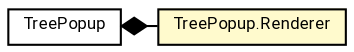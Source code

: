 #!/usr/local/bin/dot
#
# Class diagram 
# Generated by UMLGraph version R5_7_2-60-g0e99a6 (http://www.spinellis.gr/umlgraph/)
#

digraph G {
	graph [fontnames="svg"]
	edge [fontname="Roboto",fontsize=7,labelfontname="Roboto",labelfontsize=7,color="black"];
	node [fontname="Roboto",fontcolor="black",fontsize=8,shape=plaintext,margin=0,width=0,height=0];
	nodesep=0.15;
	ranksep=0.25;
	rankdir=LR;
	// de.lmu.ifi.dbs.elki.gui.util.TreePopup
	c10325633 [label=<<table title="de.lmu.ifi.dbs.elki.gui.util.TreePopup" border="0" cellborder="1" cellspacing="0" cellpadding="2" href="TreePopup.html" target="_parent">
		<tr><td><table border="0" cellspacing="0" cellpadding="1">
		<tr><td align="center" balign="center"> <font face="Roboto">TreePopup</font> </td></tr>
		</table></td></tr>
		</table>>, URL="TreePopup.html"];
	// de.lmu.ifi.dbs.elki.gui.util.TreePopup.Renderer
	c10325634 [label=<<table title="de.lmu.ifi.dbs.elki.gui.util.TreePopup.Renderer" border="0" cellborder="1" cellspacing="0" cellpadding="2" bgcolor="lemonChiffon" href="TreePopup.Renderer.html" target="_parent">
		<tr><td><table border="0" cellspacing="0" cellpadding="1">
		<tr><td align="center" balign="center"> <font face="Roboto">TreePopup.Renderer</font> </td></tr>
		</table></td></tr>
		</table>>, URL="TreePopup.Renderer.html"];
	// de.lmu.ifi.dbs.elki.gui.util.TreePopup composed de.lmu.ifi.dbs.elki.gui.util.TreePopup.Renderer
	c10325633 -> c10325634 [arrowhead=none,arrowtail=diamond,dir=back,weight=6];
}

